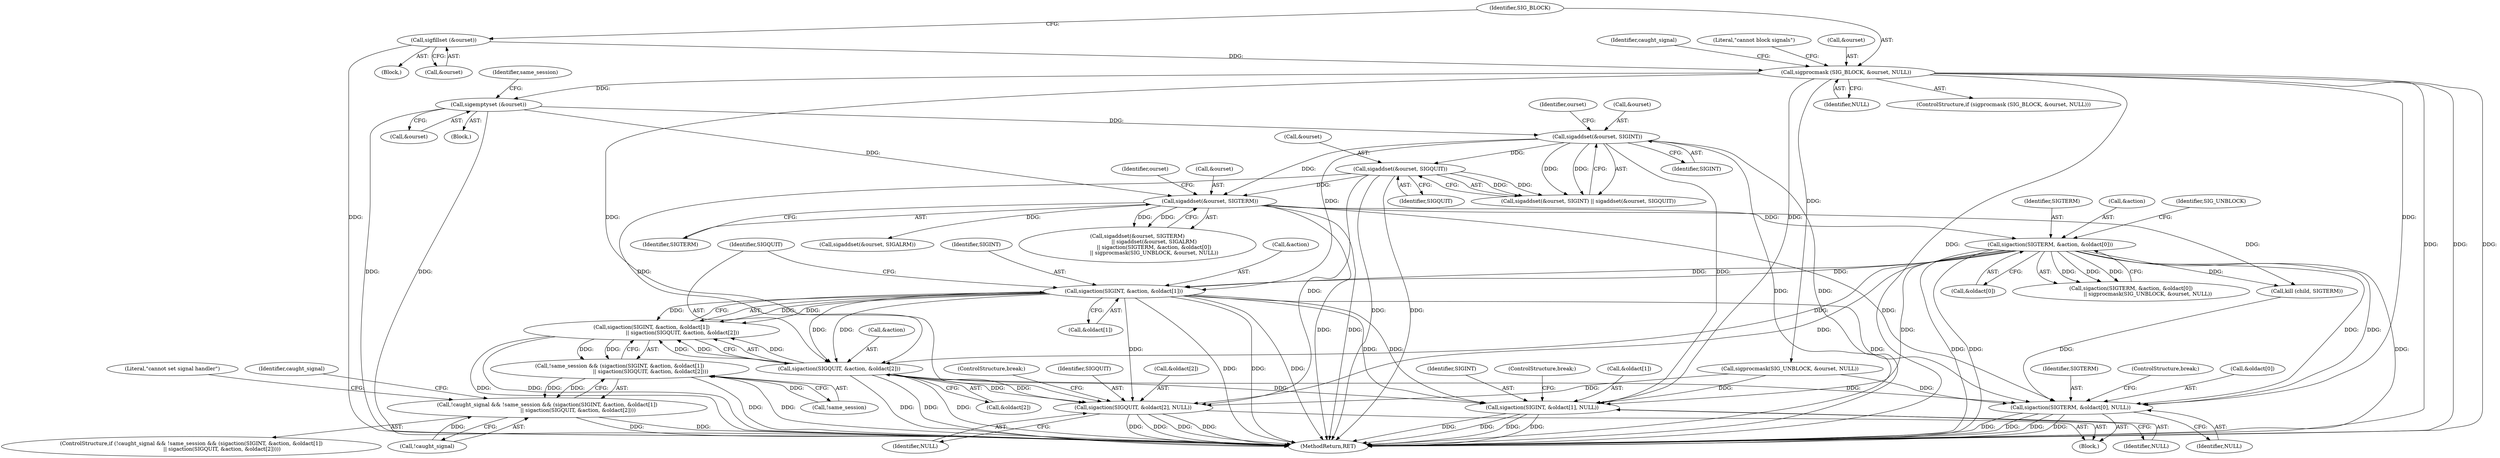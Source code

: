 digraph "0_util-linux_dffab154d29a288aa171ff50263ecc8f2e14a891@array" {
"1000279" [label="(Call,sigaction(SIGINT, &action, &oldact[1]))"];
"1000221" [label="(Call,sigaddset(&ourset, SIGINT))"];
"1000212" [label="(Call,sigemptyset (&ourset))"];
"1000180" [label="(Call,sigprocmask (SIG_BLOCK, &ourset, NULL))"];
"1000176" [label="(Call,sigfillset (&ourset))"];
"1000251" [label="(Call,sigaction(SIGTERM, &action, &oldact[0]))"];
"1000241" [label="(Call,sigaddset(&ourset, SIGTERM))"];
"1000225" [label="(Call,sigaddset(&ourset, SIGQUIT))"];
"1000278" [label="(Call,sigaction(SIGINT, &action, &oldact[1])\n                                     || sigaction(SIGQUIT, &action, &oldact[2]))"];
"1000275" [label="(Call,!same_session && (sigaction(SIGINT, &action, &oldact[1])\n                                     || sigaction(SIGQUIT, &action, &oldact[2])))"];
"1000272" [label="(Call,!caught_signal && !same_session && (sigaction(SIGINT, &action, &oldact[1])\n                                     || sigaction(SIGQUIT, &action, &oldact[2])))"];
"1000287" [label="(Call,sigaction(SIGQUIT, &action, &oldact[2]))"];
"1000435" [label="(Call,sigaction(SIGTERM, &oldact[0], NULL))"];
"1000444" [label="(Call,sigaction(SIGINT, &oldact[1], NULL))"];
"1000453" [label="(Call,sigaction(SIGQUIT, &oldact[2], NULL))"];
"1000281" [label="(Call,&action)"];
"1000244" [label="(Identifier,SIGTERM)"];
"1000246" [label="(Call,sigaddset(&ourset, SIGALRM))"];
"1000226" [label="(Call,&ourset)"];
"1000195" [label="(Block,)"];
"1000194" [label="(Identifier,caught_signal)"];
"1000180" [label="(Call,sigprocmask (SIG_BLOCK, &ourset, NULL))"];
"1000259" [label="(Call,sigprocmask(SIG_UNBLOCK, &ourset, NULL))"];
"1000228" [label="(Identifier,SIGQUIT)"];
"1000272" [label="(Call,!caught_signal && !same_session && (sigaction(SIGINT, &action, &oldact[1])\n                                     || sigaction(SIGQUIT, &action, &oldact[2])))"];
"1000283" [label="(Call,&oldact[1])"];
"1000445" [label="(Identifier,SIGINT)"];
"1000242" [label="(Call,&ourset)"];
"1000273" [label="(Call,!caught_signal)"];
"1000227" [label="(Identifier,ourset)"];
"1000436" [label="(Identifier,SIGTERM)"];
"1000251" [label="(Call,sigaction(SIGTERM, &action, &oldact[0]))"];
"1000253" [label="(Call,&action)"];
"1000176" [label="(Call,sigfillset (&ourset))"];
"1000177" [label="(Call,&ourset)"];
"1000471" [label="(MethodReturn,RET)"];
"1000275" [label="(Call,!same_session && (sigaction(SIGINT, &action, &oldact[1])\n                                     || sigaction(SIGQUIT, &action, &oldact[2])))"];
"1000406" [label="(Call,kill (child, SIGTERM))"];
"1000280" [label="(Identifier,SIGINT)"];
"1000222" [label="(Call,&ourset)"];
"1000240" [label="(Call,sigaddset(&ourset, SIGTERM)\n                    || sigaddset(&ourset, SIGALRM)\n                    || sigaction(SIGTERM, &action, &oldact[0])\n                    || sigprocmask(SIG_UNBLOCK, &ourset, NULL))"];
"1000260" [label="(Identifier,SIG_UNBLOCK)"];
"1000252" [label="(Identifier,SIGTERM)"];
"1000442" [label="(ControlStructure,break;)"];
"1000221" [label="(Call,sigaddset(&ourset, SIGINT))"];
"1000287" [label="(Call,sigaction(SIGQUIT, &action, &oldact[2]))"];
"1000298" [label="(Literal,\"cannot set signal handler\")"];
"1000220" [label="(Call,sigaddset(&ourset, SIGINT) || sigaddset(&ourset, SIGQUIT))"];
"1000184" [label="(Identifier,NULL)"];
"1000276" [label="(Call,!same_session)"];
"1000450" [label="(Identifier,NULL)"];
"1000271" [label="(ControlStructure,if (!caught_signal && !same_session && (sigaction(SIGINT, &action, &oldact[1])\n                                     || sigaction(SIGQUIT, &action, &oldact[2]))))"];
"1000433" [label="(Block,)"];
"1000225" [label="(Call,sigaddset(&ourset, SIGQUIT))"];
"1000304" [label="(Identifier,caught_signal)"];
"1000241" [label="(Call,sigaddset(&ourset, SIGTERM))"];
"1000437" [label="(Call,&oldact[0])"];
"1000212" [label="(Call,sigemptyset (&ourset))"];
"1000248" [label="(Identifier,ourset)"];
"1000460" [label="(ControlStructure,break;)"];
"1000217" [label="(Identifier,same_session)"];
"1000453" [label="(Call,sigaction(SIGQUIT, &oldact[2], NULL))"];
"1000288" [label="(Identifier,SIGQUIT)"];
"1000224" [label="(Identifier,SIGINT)"];
"1000289" [label="(Call,&action)"];
"1000255" [label="(Call,&oldact[0])"];
"1000278" [label="(Call,sigaction(SIGINT, &action, &oldact[1])\n                                     || sigaction(SIGQUIT, &action, &oldact[2]))"];
"1000444" [label="(Call,sigaction(SIGINT, &oldact[1], NULL))"];
"1000188" [label="(Literal,\"cannot block signals\")"];
"1000279" [label="(Call,sigaction(SIGINT, &action, &oldact[1]))"];
"1000250" [label="(Call,sigaction(SIGTERM, &action, &oldact[0])\n                    || sigprocmask(SIG_UNBLOCK, &ourset, NULL))"];
"1000451" [label="(ControlStructure,break;)"];
"1000459" [label="(Identifier,NULL)"];
"1000181" [label="(Identifier,SIG_BLOCK)"];
"1000454" [label="(Identifier,SIGQUIT)"];
"1000455" [label="(Call,&oldact[2])"];
"1000435" [label="(Call,sigaction(SIGTERM, &oldact[0], NULL))"];
"1000109" [label="(Block,)"];
"1000213" [label="(Call,&ourset)"];
"1000182" [label="(Call,&ourset)"];
"1000179" [label="(ControlStructure,if (sigprocmask (SIG_BLOCK, &ourset, NULL)))"];
"1000291" [label="(Call,&oldact[2])"];
"1000446" [label="(Call,&oldact[1])"];
"1000441" [label="(Identifier,NULL)"];
"1000279" -> "1000278"  [label="AST: "];
"1000279" -> "1000283"  [label="CFG: "];
"1000280" -> "1000279"  [label="AST: "];
"1000281" -> "1000279"  [label="AST: "];
"1000283" -> "1000279"  [label="AST: "];
"1000288" -> "1000279"  [label="CFG: "];
"1000278" -> "1000279"  [label="CFG: "];
"1000279" -> "1000471"  [label="DDG: "];
"1000279" -> "1000471"  [label="DDG: "];
"1000279" -> "1000471"  [label="DDG: "];
"1000279" -> "1000278"  [label="DDG: "];
"1000279" -> "1000278"  [label="DDG: "];
"1000279" -> "1000278"  [label="DDG: "];
"1000221" -> "1000279"  [label="DDG: "];
"1000251" -> "1000279"  [label="DDG: "];
"1000251" -> "1000279"  [label="DDG: "];
"1000279" -> "1000287"  [label="DDG: "];
"1000279" -> "1000287"  [label="DDG: "];
"1000279" -> "1000435"  [label="DDG: "];
"1000279" -> "1000444"  [label="DDG: "];
"1000279" -> "1000444"  [label="DDG: "];
"1000279" -> "1000453"  [label="DDG: "];
"1000221" -> "1000220"  [label="AST: "];
"1000221" -> "1000224"  [label="CFG: "];
"1000222" -> "1000221"  [label="AST: "];
"1000224" -> "1000221"  [label="AST: "];
"1000227" -> "1000221"  [label="CFG: "];
"1000220" -> "1000221"  [label="CFG: "];
"1000221" -> "1000471"  [label="DDG: "];
"1000221" -> "1000471"  [label="DDG: "];
"1000221" -> "1000220"  [label="DDG: "];
"1000221" -> "1000220"  [label="DDG: "];
"1000212" -> "1000221"  [label="DDG: "];
"1000221" -> "1000225"  [label="DDG: "];
"1000221" -> "1000241"  [label="DDG: "];
"1000221" -> "1000444"  [label="DDG: "];
"1000212" -> "1000195"  [label="AST: "];
"1000212" -> "1000213"  [label="CFG: "];
"1000213" -> "1000212"  [label="AST: "];
"1000217" -> "1000212"  [label="CFG: "];
"1000212" -> "1000471"  [label="DDG: "];
"1000212" -> "1000471"  [label="DDG: "];
"1000180" -> "1000212"  [label="DDG: "];
"1000212" -> "1000241"  [label="DDG: "];
"1000180" -> "1000179"  [label="AST: "];
"1000180" -> "1000184"  [label="CFG: "];
"1000181" -> "1000180"  [label="AST: "];
"1000182" -> "1000180"  [label="AST: "];
"1000184" -> "1000180"  [label="AST: "];
"1000188" -> "1000180"  [label="CFG: "];
"1000194" -> "1000180"  [label="CFG: "];
"1000180" -> "1000471"  [label="DDG: "];
"1000180" -> "1000471"  [label="DDG: "];
"1000180" -> "1000471"  [label="DDG: "];
"1000180" -> "1000471"  [label="DDG: "];
"1000176" -> "1000180"  [label="DDG: "];
"1000180" -> "1000259"  [label="DDG: "];
"1000180" -> "1000435"  [label="DDG: "];
"1000180" -> "1000444"  [label="DDG: "];
"1000180" -> "1000453"  [label="DDG: "];
"1000176" -> "1000109"  [label="AST: "];
"1000176" -> "1000177"  [label="CFG: "];
"1000177" -> "1000176"  [label="AST: "];
"1000181" -> "1000176"  [label="CFG: "];
"1000176" -> "1000471"  [label="DDG: "];
"1000251" -> "1000250"  [label="AST: "];
"1000251" -> "1000255"  [label="CFG: "];
"1000252" -> "1000251"  [label="AST: "];
"1000253" -> "1000251"  [label="AST: "];
"1000255" -> "1000251"  [label="AST: "];
"1000260" -> "1000251"  [label="CFG: "];
"1000250" -> "1000251"  [label="CFG: "];
"1000251" -> "1000471"  [label="DDG: "];
"1000251" -> "1000471"  [label="DDG: "];
"1000251" -> "1000471"  [label="DDG: "];
"1000251" -> "1000250"  [label="DDG: "];
"1000251" -> "1000250"  [label="DDG: "];
"1000251" -> "1000250"  [label="DDG: "];
"1000241" -> "1000251"  [label="DDG: "];
"1000251" -> "1000287"  [label="DDG: "];
"1000251" -> "1000406"  [label="DDG: "];
"1000251" -> "1000435"  [label="DDG: "];
"1000251" -> "1000435"  [label="DDG: "];
"1000251" -> "1000444"  [label="DDG: "];
"1000251" -> "1000453"  [label="DDG: "];
"1000241" -> "1000240"  [label="AST: "];
"1000241" -> "1000244"  [label="CFG: "];
"1000242" -> "1000241"  [label="AST: "];
"1000244" -> "1000241"  [label="AST: "];
"1000248" -> "1000241"  [label="CFG: "];
"1000240" -> "1000241"  [label="CFG: "];
"1000241" -> "1000471"  [label="DDG: "];
"1000241" -> "1000471"  [label="DDG: "];
"1000241" -> "1000240"  [label="DDG: "];
"1000241" -> "1000240"  [label="DDG: "];
"1000225" -> "1000241"  [label="DDG: "];
"1000241" -> "1000246"  [label="DDG: "];
"1000241" -> "1000406"  [label="DDG: "];
"1000241" -> "1000435"  [label="DDG: "];
"1000225" -> "1000220"  [label="AST: "];
"1000225" -> "1000228"  [label="CFG: "];
"1000226" -> "1000225"  [label="AST: "];
"1000228" -> "1000225"  [label="AST: "];
"1000220" -> "1000225"  [label="CFG: "];
"1000225" -> "1000471"  [label="DDG: "];
"1000225" -> "1000471"  [label="DDG: "];
"1000225" -> "1000220"  [label="DDG: "];
"1000225" -> "1000220"  [label="DDG: "];
"1000225" -> "1000287"  [label="DDG: "];
"1000225" -> "1000453"  [label="DDG: "];
"1000278" -> "1000275"  [label="AST: "];
"1000278" -> "1000287"  [label="CFG: "];
"1000287" -> "1000278"  [label="AST: "];
"1000275" -> "1000278"  [label="CFG: "];
"1000278" -> "1000471"  [label="DDG: "];
"1000278" -> "1000471"  [label="DDG: "];
"1000278" -> "1000275"  [label="DDG: "];
"1000278" -> "1000275"  [label="DDG: "];
"1000287" -> "1000278"  [label="DDG: "];
"1000287" -> "1000278"  [label="DDG: "];
"1000287" -> "1000278"  [label="DDG: "];
"1000275" -> "1000272"  [label="AST: "];
"1000275" -> "1000276"  [label="CFG: "];
"1000276" -> "1000275"  [label="AST: "];
"1000272" -> "1000275"  [label="CFG: "];
"1000275" -> "1000471"  [label="DDG: "];
"1000275" -> "1000471"  [label="DDG: "];
"1000275" -> "1000272"  [label="DDG: "];
"1000275" -> "1000272"  [label="DDG: "];
"1000276" -> "1000275"  [label="DDG: "];
"1000272" -> "1000271"  [label="AST: "];
"1000272" -> "1000273"  [label="CFG: "];
"1000273" -> "1000272"  [label="AST: "];
"1000298" -> "1000272"  [label="CFG: "];
"1000304" -> "1000272"  [label="CFG: "];
"1000272" -> "1000471"  [label="DDG: "];
"1000272" -> "1000471"  [label="DDG: "];
"1000273" -> "1000272"  [label="DDG: "];
"1000287" -> "1000291"  [label="CFG: "];
"1000288" -> "1000287"  [label="AST: "];
"1000289" -> "1000287"  [label="AST: "];
"1000291" -> "1000287"  [label="AST: "];
"1000287" -> "1000471"  [label="DDG: "];
"1000287" -> "1000471"  [label="DDG: "];
"1000287" -> "1000471"  [label="DDG: "];
"1000287" -> "1000435"  [label="DDG: "];
"1000287" -> "1000444"  [label="DDG: "];
"1000287" -> "1000453"  [label="DDG: "];
"1000287" -> "1000453"  [label="DDG: "];
"1000435" -> "1000433"  [label="AST: "];
"1000435" -> "1000441"  [label="CFG: "];
"1000436" -> "1000435"  [label="AST: "];
"1000437" -> "1000435"  [label="AST: "];
"1000441" -> "1000435"  [label="AST: "];
"1000442" -> "1000435"  [label="CFG: "];
"1000435" -> "1000471"  [label="DDG: "];
"1000435" -> "1000471"  [label="DDG: "];
"1000435" -> "1000471"  [label="DDG: "];
"1000435" -> "1000471"  [label="DDG: "];
"1000406" -> "1000435"  [label="DDG: "];
"1000259" -> "1000435"  [label="DDG: "];
"1000444" -> "1000433"  [label="AST: "];
"1000444" -> "1000450"  [label="CFG: "];
"1000445" -> "1000444"  [label="AST: "];
"1000446" -> "1000444"  [label="AST: "];
"1000450" -> "1000444"  [label="AST: "];
"1000451" -> "1000444"  [label="CFG: "];
"1000444" -> "1000471"  [label="DDG: "];
"1000444" -> "1000471"  [label="DDG: "];
"1000444" -> "1000471"  [label="DDG: "];
"1000444" -> "1000471"  [label="DDG: "];
"1000259" -> "1000444"  [label="DDG: "];
"1000453" -> "1000433"  [label="AST: "];
"1000453" -> "1000459"  [label="CFG: "];
"1000454" -> "1000453"  [label="AST: "];
"1000455" -> "1000453"  [label="AST: "];
"1000459" -> "1000453"  [label="AST: "];
"1000460" -> "1000453"  [label="CFG: "];
"1000453" -> "1000471"  [label="DDG: "];
"1000453" -> "1000471"  [label="DDG: "];
"1000453" -> "1000471"  [label="DDG: "];
"1000453" -> "1000471"  [label="DDG: "];
"1000259" -> "1000453"  [label="DDG: "];
}
